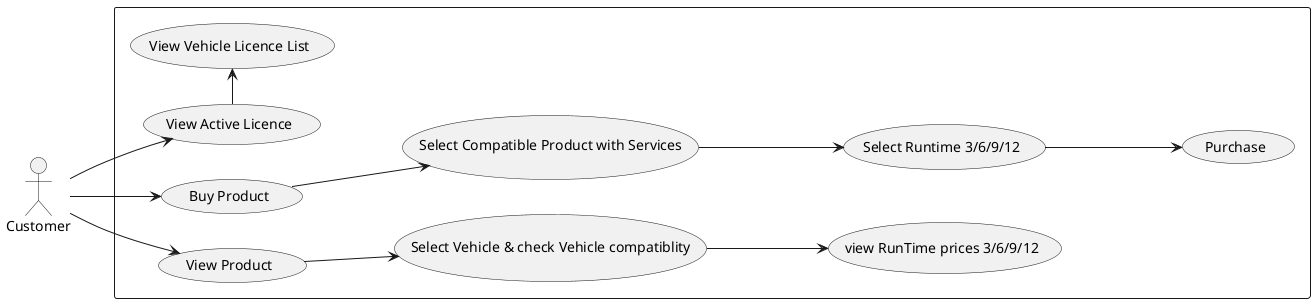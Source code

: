 @startuml
'https://plantuml.com/use-case-diagram


left to right direction
skinparam packageStyle rectangle

actor Customer


package {


    Customer --> (Buy Product)
    (Buy Product) --> (Select Compatible Product with Services)
    (Select Compatible Product with Services)---> (Select Runtime 3/6/9/12)
    (Select Runtime 3/6/9/12)---> (Purchase)




    Customer --> (View Product)
    (View Product) --> (Select Vehicle & check Vehicle compatiblity)
    (Select Vehicle & check Vehicle compatiblity)---> (view RunTime prices 3/6/9/12)




    Customer --> (View Active Licence)
    (View Active Licence) -> (View Vehicle Licence List)




}
@enduml
